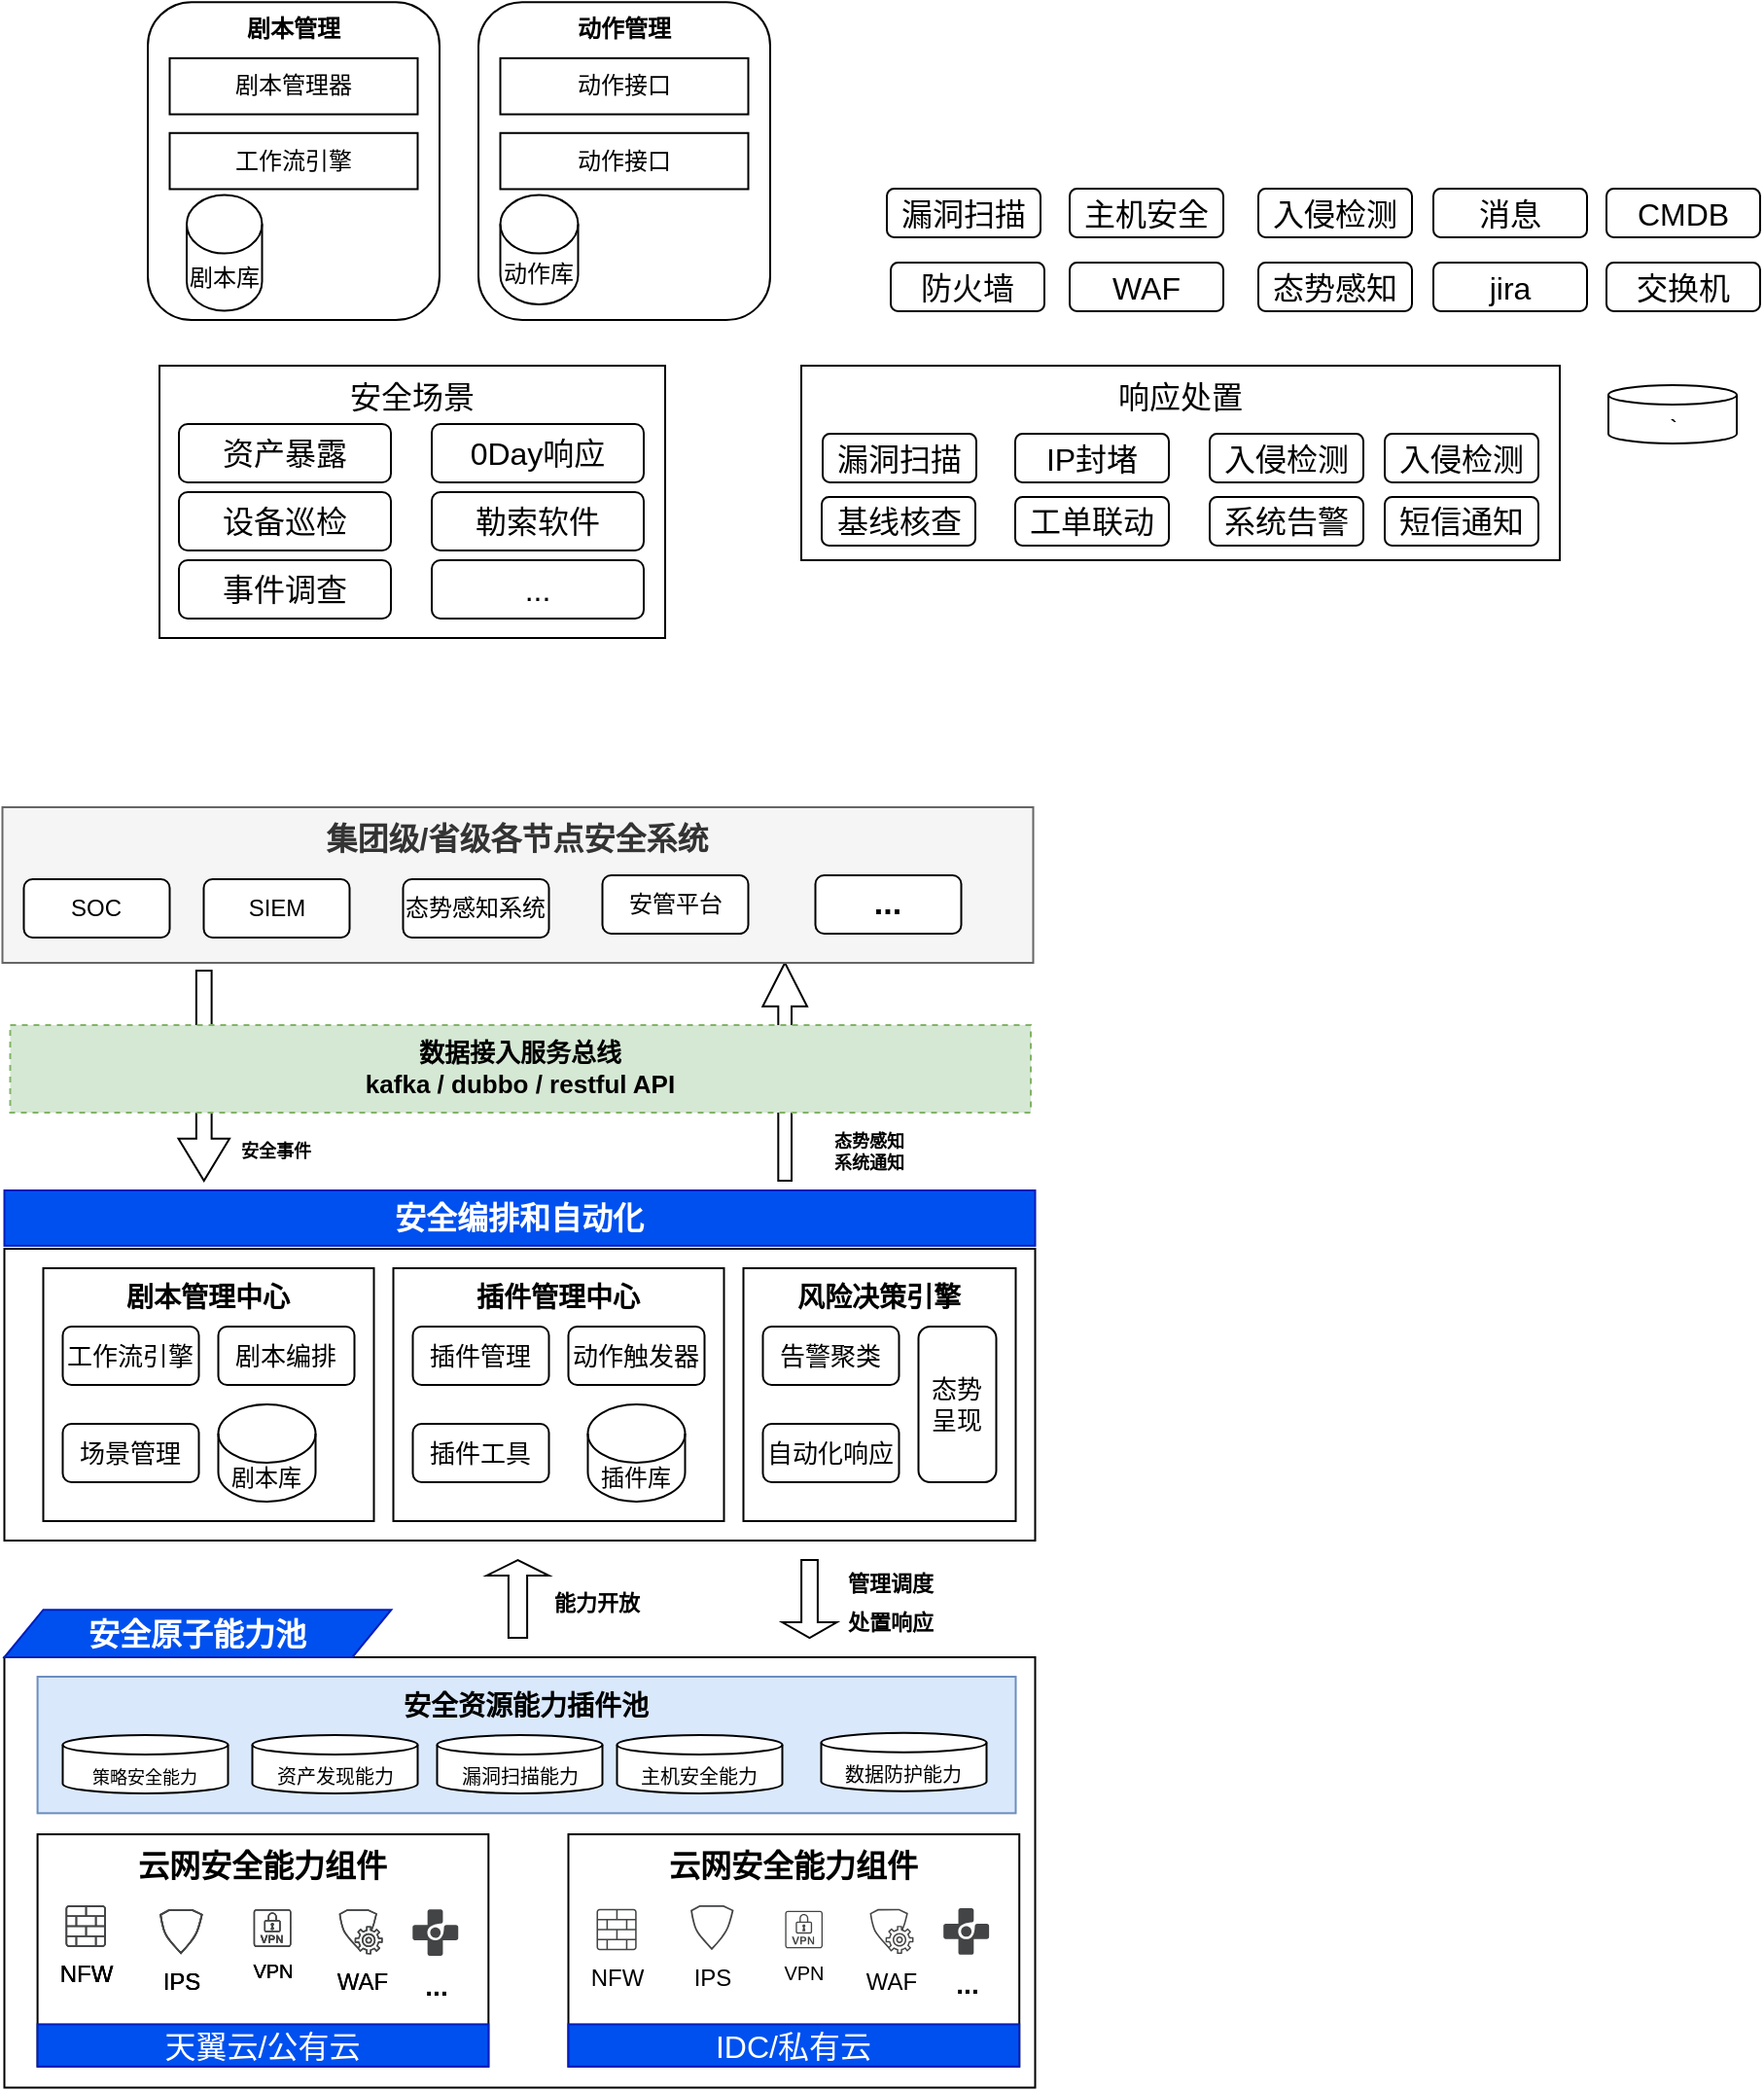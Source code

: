 <mxfile version="14.4.3" type="github">
  <diagram id="lgXi9MjqHc_8DvUxfvyU" name="Page-1">
    <mxGraphModel dx="1422" dy="796" grid="0" gridSize="10" guides="1" tooltips="1" connect="1" arrows="1" fold="1" page="1" pageScale="1" pageWidth="827" pageHeight="1169" math="0" shadow="0">
      <root>
        <mxCell id="0" />
        <mxCell id="1" parent="0" />
        <mxCell id="vRhrMkSg3RcB3QoWlwg8-138" value="" style="shape=singleArrow;direction=north;whiteSpace=wrap;html=1;fontSize=9;" vertex="1" parent="1">
          <mxGeometry x="416.18" y="562" width="22.82" height="112" as="geometry" />
        </mxCell>
        <mxCell id="vRhrMkSg3RcB3QoWlwg8-133" value="" style="shape=singleArrow;direction=south;whiteSpace=wrap;html=1;fontSize=9;" vertex="1" parent="1">
          <mxGeometry x="115.75" y="566" width="26.25" height="108" as="geometry" />
        </mxCell>
        <mxCell id="vRhrMkSg3RcB3QoWlwg8-141" value="数据接入服务总线&lt;br&gt;kafka / dubbo / restful API" style="rounded=0;whiteSpace=wrap;html=1;fontSize=13;align=center;fillColor=#d5e8d4;strokeColor=#82b366;fontStyle=1;verticalAlign=top;dashed=1;" vertex="1" parent="1">
          <mxGeometry x="29.25" y="594" width="524.75" height="45" as="geometry" />
        </mxCell>
        <mxCell id="vRhrMkSg3RcB3QoWlwg8-57" value="" style="rounded=0;whiteSpace=wrap;html=1;fontSize=16;" vertex="1" parent="1">
          <mxGeometry x="26.25" y="919" width="530" height="221.25" as="geometry" />
        </mxCell>
        <mxCell id="vRhrMkSg3RcB3QoWlwg8-110" value="安全资源能力插件池" style="rounded=0;whiteSpace=wrap;html=1;fontSize=14;verticalAlign=top;fontStyle=1;fillColor=#dae8fc;strokeColor=#6c8ebf;" vertex="1" parent="1">
          <mxGeometry x="43.3" y="929" width="502.95" height="70.17" as="geometry" />
        </mxCell>
        <mxCell id="vRhrMkSg3RcB3QoWlwg8-21" value="安全场景" style="rounded=0;whiteSpace=wrap;html=1;fontSize=16;verticalAlign=top;" vertex="1" parent="1">
          <mxGeometry x="106" y="255" width="260" height="140" as="geometry" />
        </mxCell>
        <mxCell id="vRhrMkSg3RcB3QoWlwg8-22" value="事件调查" style="rounded=1;whiteSpace=wrap;html=1;fontSize=16;" vertex="1" parent="1">
          <mxGeometry x="116" y="355" width="109" height="30" as="geometry" />
        </mxCell>
        <mxCell id="vRhrMkSg3RcB3QoWlwg8-23" value="设备巡检" style="rounded=1;whiteSpace=wrap;html=1;fontSize=16;" vertex="1" parent="1">
          <mxGeometry x="116" y="320" width="109" height="30" as="geometry" />
        </mxCell>
        <mxCell id="vRhrMkSg3RcB3QoWlwg8-24" value="资产暴露" style="rounded=1;whiteSpace=wrap;html=1;fontSize=16;" vertex="1" parent="1">
          <mxGeometry x="116" y="285" width="109" height="30" as="geometry" />
        </mxCell>
        <mxCell id="vRhrMkSg3RcB3QoWlwg8-25" value="0Day响应" style="rounded=1;whiteSpace=wrap;html=1;fontSize=16;" vertex="1" parent="1">
          <mxGeometry x="246" y="285" width="109" height="30" as="geometry" />
        </mxCell>
        <mxCell id="vRhrMkSg3RcB3QoWlwg8-26" value="勒索软件" style="rounded=1;whiteSpace=wrap;html=1;fontSize=16;" vertex="1" parent="1">
          <mxGeometry x="246" y="320" width="109" height="30" as="geometry" />
        </mxCell>
        <mxCell id="vRhrMkSg3RcB3QoWlwg8-27" value="..." style="rounded=1;whiteSpace=wrap;html=1;fontSize=16;" vertex="1" parent="1">
          <mxGeometry x="246" y="355" width="109" height="30" as="geometry" />
        </mxCell>
        <mxCell id="vRhrMkSg3RcB3QoWlwg8-28" value="响应处置" style="rounded=0;whiteSpace=wrap;html=1;fontSize=16;verticalAlign=top;" vertex="1" parent="1">
          <mxGeometry x="436" y="255" width="390" height="100" as="geometry" />
        </mxCell>
        <mxCell id="vRhrMkSg3RcB3QoWlwg8-31" value="&lt;font style=&quot;font-size: 9px&quot;&gt;策略安全能力&lt;/font&gt;" style="strokeWidth=1;html=1;shape=mxgraph.flowchart.database;whiteSpace=wrap;fontSize=9;verticalAlign=bottom;" vertex="1" parent="1">
          <mxGeometry x="56.25" y="959" width="85" height="30" as="geometry" />
        </mxCell>
        <mxCell id="vRhrMkSg3RcB3QoWlwg8-32" value="资产发现能力" style="strokeWidth=1;html=1;shape=mxgraph.flowchart.database;whiteSpace=wrap;fontSize=10;verticalAlign=bottom;" vertex="1" parent="1">
          <mxGeometry x="153.75" y="959" width="85" height="30" as="geometry" />
        </mxCell>
        <mxCell id="vRhrMkSg3RcB3QoWlwg8-33" value="漏洞扫描能力" style="strokeWidth=1;html=1;shape=mxgraph.flowchart.database;whiteSpace=wrap;fontSize=10;verticalAlign=bottom;" vertex="1" parent="1">
          <mxGeometry x="248.75" y="959" width="85" height="30" as="geometry" />
        </mxCell>
        <mxCell id="vRhrMkSg3RcB3QoWlwg8-34" value="主机安全能力" style="strokeWidth=1;html=1;shape=mxgraph.flowchart.database;whiteSpace=wrap;fontSize=10;verticalAlign=bottom;" vertex="1" parent="1">
          <mxGeometry x="341.25" y="959.0" width="85" height="30" as="geometry" />
        </mxCell>
        <mxCell id="vRhrMkSg3RcB3QoWlwg8-35" value="数据防护能力" style="strokeWidth=1;html=1;shape=mxgraph.flowchart.database;whiteSpace=wrap;fontSize=10;verticalAlign=bottom;" vertex="1" parent="1">
          <mxGeometry x="446.25" y="957.89" width="85" height="30" as="geometry" />
        </mxCell>
        <mxCell id="vRhrMkSg3RcB3QoWlwg8-36" value="&lt;b style=&quot;font-size: 10px;&quot;&gt;```&lt;/b&gt;" style="strokeWidth=1;html=1;shape=mxgraph.flowchart.database;whiteSpace=wrap;fontSize=10;verticalAlign=bottom;" vertex="1" parent="1">
          <mxGeometry x="851" y="265" width="66" height="30" as="geometry" />
        </mxCell>
        <mxCell id="vRhrMkSg3RcB3QoWlwg8-37" value="漏洞扫描" style="rounded=1;whiteSpace=wrap;html=1;fontSize=16;" vertex="1" parent="1">
          <mxGeometry x="447" y="290" width="79" height="25" as="geometry" />
        </mxCell>
        <mxCell id="vRhrMkSg3RcB3QoWlwg8-38" value="基线核查" style="rounded=1;whiteSpace=wrap;html=1;fontSize=16;" vertex="1" parent="1">
          <mxGeometry x="446.5" y="322.5" width="79" height="25" as="geometry" />
        </mxCell>
        <mxCell id="vRhrMkSg3RcB3QoWlwg8-39" value="IP封堵" style="rounded=1;whiteSpace=wrap;html=1;fontSize=16;" vertex="1" parent="1">
          <mxGeometry x="546" y="290" width="79" height="25" as="geometry" />
        </mxCell>
        <mxCell id="vRhrMkSg3RcB3QoWlwg8-40" value="工单联动" style="rounded=1;whiteSpace=wrap;html=1;fontSize=16;" vertex="1" parent="1">
          <mxGeometry x="546" y="322.5" width="79" height="25" as="geometry" />
        </mxCell>
        <mxCell id="vRhrMkSg3RcB3QoWlwg8-42" value="入侵检测" style="rounded=1;whiteSpace=wrap;html=1;fontSize=16;" vertex="1" parent="1">
          <mxGeometry x="646" y="290" width="79" height="25" as="geometry" />
        </mxCell>
        <mxCell id="vRhrMkSg3RcB3QoWlwg8-43" value="系统告警" style="rounded=1;whiteSpace=wrap;html=1;fontSize=16;" vertex="1" parent="1">
          <mxGeometry x="646" y="322.5" width="79" height="25" as="geometry" />
        </mxCell>
        <mxCell id="vRhrMkSg3RcB3QoWlwg8-44" value="入侵检测" style="rounded=1;whiteSpace=wrap;html=1;fontSize=16;" vertex="1" parent="1">
          <mxGeometry x="736" y="290" width="79" height="25" as="geometry" />
        </mxCell>
        <mxCell id="vRhrMkSg3RcB3QoWlwg8-46" value="漏洞扫描" style="rounded=1;whiteSpace=wrap;html=1;fontSize=16;" vertex="1" parent="1">
          <mxGeometry x="480" y="164" width="79" height="25" as="geometry" />
        </mxCell>
        <mxCell id="vRhrMkSg3RcB3QoWlwg8-47" value="主机安全" style="rounded=1;whiteSpace=wrap;html=1;fontSize=16;" vertex="1" parent="1">
          <mxGeometry x="574" y="164" width="79" height="25" as="geometry" />
        </mxCell>
        <mxCell id="vRhrMkSg3RcB3QoWlwg8-48" value="入侵检测" style="rounded=1;whiteSpace=wrap;html=1;fontSize=16;" vertex="1" parent="1">
          <mxGeometry x="671" y="164" width="79" height="25" as="geometry" />
        </mxCell>
        <mxCell id="vRhrMkSg3RcB3QoWlwg8-49" value="消息" style="rounded=1;whiteSpace=wrap;html=1;fontSize=16;" vertex="1" parent="1">
          <mxGeometry x="761" y="164" width="79" height="25" as="geometry" />
        </mxCell>
        <mxCell id="vRhrMkSg3RcB3QoWlwg8-50" value="CMDB" style="rounded=1;whiteSpace=wrap;html=1;fontSize=16;" vertex="1" parent="1">
          <mxGeometry x="850" y="164" width="79" height="25" as="geometry" />
        </mxCell>
        <mxCell id="vRhrMkSg3RcB3QoWlwg8-51" value="防火墙" style="rounded=1;whiteSpace=wrap;html=1;fontSize=16;" vertex="1" parent="1">
          <mxGeometry x="482" y="202" width="79" height="25" as="geometry" />
        </mxCell>
        <mxCell id="vRhrMkSg3RcB3QoWlwg8-52" value="WAF" style="rounded=1;whiteSpace=wrap;html=1;fontSize=16;" vertex="1" parent="1">
          <mxGeometry x="574" y="202" width="79" height="25" as="geometry" />
        </mxCell>
        <mxCell id="vRhrMkSg3RcB3QoWlwg8-53" value="态势感知" style="rounded=1;whiteSpace=wrap;html=1;fontSize=16;" vertex="1" parent="1">
          <mxGeometry x="671" y="202" width="79" height="25" as="geometry" />
        </mxCell>
        <mxCell id="vRhrMkSg3RcB3QoWlwg8-54" value="jira" style="rounded=1;whiteSpace=wrap;html=1;fontSize=16;" vertex="1" parent="1">
          <mxGeometry x="761" y="202" width="79" height="25" as="geometry" />
        </mxCell>
        <mxCell id="vRhrMkSg3RcB3QoWlwg8-55" value="交换机" style="rounded=1;whiteSpace=wrap;html=1;fontSize=16;" vertex="1" parent="1">
          <mxGeometry x="850" y="202" width="79" height="25" as="geometry" />
        </mxCell>
        <mxCell id="vRhrMkSg3RcB3QoWlwg8-56" value="短信通知" style="rounded=1;whiteSpace=wrap;html=1;fontSize=16;" vertex="1" parent="1">
          <mxGeometry x="736" y="322.5" width="79" height="25" as="geometry" />
        </mxCell>
        <mxCell id="vRhrMkSg3RcB3QoWlwg8-58" value="安全原子能力池" style="shape=parallelogram;perimeter=parallelogramPerimeter;whiteSpace=wrap;html=1;fixedSize=1;fontSize=16;fillColor=#0050ef;strokeColor=#001DBC;fontColor=#ffffff;fontStyle=1" vertex="1" parent="1">
          <mxGeometry x="26.25" y="894.58" width="198.936" height="24.418" as="geometry" />
        </mxCell>
        <mxCell id="vRhrMkSg3RcB3QoWlwg8-72" value="" style="group" vertex="1" connectable="0" parent="1">
          <mxGeometry x="43.3" y="999.17" width="309.148" height="130.228" as="geometry" />
        </mxCell>
        <mxCell id="vRhrMkSg3RcB3QoWlwg8-97" value="" style="group" vertex="1" connectable="0" parent="vRhrMkSg3RcB3QoWlwg8-72">
          <mxGeometry y="10.852" width="231.861" height="119.375" as="geometry" />
        </mxCell>
        <mxCell id="vRhrMkSg3RcB3QoWlwg8-65" value="&lt;b&gt;云网安全能力组件&lt;/b&gt;" style="rounded=0;whiteSpace=wrap;html=1;fontSize=16;verticalAlign=top;" vertex="1" parent="vRhrMkSg3RcB3QoWlwg8-97">
          <mxGeometry width="231.861" height="119.375" as="geometry" />
        </mxCell>
        <mxCell id="vRhrMkSg3RcB3QoWlwg8-71" value="天翼云/公有云" style="rounded=0;whiteSpace=wrap;html=1;fontSize=16;fillColor=#0050ef;strokeColor=#001DBC;fontColor=#ffffff;" vertex="1" parent="vRhrMkSg3RcB3QoWlwg8-97">
          <mxGeometry y="97.671" width="231.861" height="21.705" as="geometry" />
        </mxCell>
        <mxCell id="vRhrMkSg3RcB3QoWlwg8-81" value="VPN" style="pointerEvents=1;shadow=0;dashed=0;html=1;strokeColor=none;fillColor=#434445;aspect=fixed;labelPosition=center;verticalLabelPosition=bottom;verticalAlign=top;align=center;outlineConnect=0;shape=mxgraph.vvd.vpn;fontSize=10;" vertex="1" parent="vRhrMkSg3RcB3QoWlwg8-97">
          <mxGeometry x="111.1" y="38.543" width="19.308" height="19.308" as="geometry" />
        </mxCell>
        <mxCell id="vRhrMkSg3RcB3QoWlwg8-85" value="WAF" style="pointerEvents=1;shadow=0;dashed=0;html=1;strokeColor=none;fillColor=#434445;aspect=fixed;labelPosition=center;verticalLabelPosition=bottom;verticalAlign=top;align=center;outlineConnect=0;shape=mxgraph.vvd.protection_group_config;fontSize=12;" vertex="1" parent="vRhrMkSg3RcB3QoWlwg8-97">
          <mxGeometry x="155.009" y="38.543" width="22.474" height="23.169" as="geometry" />
        </mxCell>
        <mxCell id="vRhrMkSg3RcB3QoWlwg8-91" value="IPS" style="pointerEvents=1;shadow=0;dashed=0;html=1;strokeColor=none;fillColor=#434445;aspect=fixed;labelPosition=center;verticalLabelPosition=bottom;verticalAlign=top;align=center;outlineConnect=0;shape=mxgraph.vvd.protection_group;fontSize=12;" vertex="1" parent="vRhrMkSg3RcB3QoWlwg8-97">
          <mxGeometry x="62.796" y="38.547" width="22.242" height="23.169" as="geometry" />
        </mxCell>
        <mxCell id="vRhrMkSg3RcB3QoWlwg8-90" value="NFW" style="pointerEvents=1;shadow=0;dashed=0;html=1;strokeColor=none;fillColor=#434445;aspect=fixed;labelPosition=center;verticalLabelPosition=bottom;verticalAlign=top;align=center;outlineConnect=0;shape=mxgraph.vvd.logical_firewall;fontSize=12;" vertex="1" parent="vRhrMkSg3RcB3QoWlwg8-97">
          <mxGeometry x="14.491" y="36.617" width="20.605" height="21.238" as="geometry" />
        </mxCell>
        <mxCell id="vRhrMkSg3RcB3QoWlwg8-96" value="&lt;b&gt;&lt;font style=&quot;font-size: 14px&quot;&gt;...&lt;/font&gt;&lt;/b&gt;" style="pointerEvents=1;shadow=0;dashed=0;html=1;strokeColor=none;fillColor=#434445;aspect=fixed;labelPosition=center;verticalLabelPosition=bottom;verticalAlign=top;align=center;outlineConnect=0;shape=mxgraph.vvd.volumes_agent;fontSize=12;" vertex="1" parent="vRhrMkSg3RcB3QoWlwg8-97">
          <mxGeometry x="192.85" y="38.543" width="23.463" height="23.941" as="geometry" />
        </mxCell>
        <mxCell id="vRhrMkSg3RcB3QoWlwg8-111" value="NFW" style="pointerEvents=1;shadow=0;dashed=0;html=1;strokeColor=none;fillColor=#434445;aspect=fixed;labelPosition=center;verticalLabelPosition=bottom;verticalAlign=top;align=center;outlineConnect=0;shape=mxgraph.vvd.logical_firewall;fontSize=12;" vertex="1" parent="vRhrMkSg3RcB3QoWlwg8-97">
          <mxGeometry x="14.491" y="36.617" width="20.605" height="21.238" as="geometry" />
        </mxCell>
        <mxCell id="vRhrMkSg3RcB3QoWlwg8-112" value="IPS" style="pointerEvents=1;shadow=0;dashed=0;html=1;strokeColor=none;fillColor=#434445;aspect=fixed;labelPosition=center;verticalLabelPosition=bottom;verticalAlign=top;align=center;outlineConnect=0;shape=mxgraph.vvd.protection_group;fontSize=12;" vertex="1" parent="vRhrMkSg3RcB3QoWlwg8-97">
          <mxGeometry x="62.796" y="38.547" width="22.242" height="23.169" as="geometry" />
        </mxCell>
        <mxCell id="vRhrMkSg3RcB3QoWlwg8-113" value="VPN" style="pointerEvents=1;shadow=0;dashed=0;html=1;strokeColor=none;fillColor=#434445;aspect=fixed;labelPosition=center;verticalLabelPosition=bottom;verticalAlign=top;align=center;outlineConnect=0;shape=mxgraph.vvd.vpn;fontSize=10;" vertex="1" parent="vRhrMkSg3RcB3QoWlwg8-97">
          <mxGeometry x="111.1" y="38.543" width="19.308" height="19.308" as="geometry" />
        </mxCell>
        <mxCell id="vRhrMkSg3RcB3QoWlwg8-114" value="NFW" style="pointerEvents=1;shadow=0;dashed=0;html=1;strokeColor=none;fillColor=#434445;aspect=fixed;labelPosition=center;verticalLabelPosition=bottom;verticalAlign=top;align=center;outlineConnect=0;shape=mxgraph.vvd.logical_firewall;fontSize=12;" vertex="1" parent="vRhrMkSg3RcB3QoWlwg8-97">
          <mxGeometry x="14.491" y="36.617" width="20.605" height="21.238" as="geometry" />
        </mxCell>
        <mxCell id="vRhrMkSg3RcB3QoWlwg8-115" value="IPS" style="pointerEvents=1;shadow=0;dashed=0;html=1;strokeColor=none;fillColor=#434445;aspect=fixed;labelPosition=center;verticalLabelPosition=bottom;verticalAlign=top;align=center;outlineConnect=0;shape=mxgraph.vvd.protection_group;fontSize=12;" vertex="1" parent="vRhrMkSg3RcB3QoWlwg8-97">
          <mxGeometry x="62.796" y="38.547" width="22.242" height="23.169" as="geometry" />
        </mxCell>
        <mxCell id="vRhrMkSg3RcB3QoWlwg8-116" value="VPN" style="pointerEvents=1;shadow=0;dashed=0;html=1;strokeColor=none;fillColor=#434445;aspect=fixed;labelPosition=center;verticalLabelPosition=bottom;verticalAlign=top;align=center;outlineConnect=0;shape=mxgraph.vvd.vpn;fontSize=10;" vertex="1" parent="vRhrMkSg3RcB3QoWlwg8-97">
          <mxGeometry x="111.1" y="38.543" width="19.308" height="19.308" as="geometry" />
        </mxCell>
        <mxCell id="vRhrMkSg3RcB3QoWlwg8-117" value="WAF" style="pointerEvents=1;shadow=0;dashed=0;html=1;strokeColor=none;fillColor=#434445;aspect=fixed;labelPosition=center;verticalLabelPosition=bottom;verticalAlign=top;align=center;outlineConnect=0;shape=mxgraph.vvd.protection_group_config;fontSize=12;" vertex="1" parent="vRhrMkSg3RcB3QoWlwg8-97">
          <mxGeometry x="155.009" y="38.543" width="22.474" height="23.169" as="geometry" />
        </mxCell>
        <mxCell id="vRhrMkSg3RcB3QoWlwg8-99" value="" style="group;fontStyle=1" vertex="1" connectable="0" parent="1">
          <mxGeometry x="316.248" y="1010.022" width="231.861" height="119.375" as="geometry" />
        </mxCell>
        <mxCell id="vRhrMkSg3RcB3QoWlwg8-100" value="&lt;b&gt;云网安全能力组件&lt;/b&gt;" style="rounded=0;whiteSpace=wrap;html=1;fontSize=16;verticalAlign=top;" vertex="1" parent="vRhrMkSg3RcB3QoWlwg8-99">
          <mxGeometry width="231.861" height="119.375" as="geometry" />
        </mxCell>
        <mxCell id="vRhrMkSg3RcB3QoWlwg8-101" value="IDC/私有云" style="rounded=0;whiteSpace=wrap;html=1;fontSize=16;fillColor=#0050ef;strokeColor=#001DBC;fontColor=#ffffff;" vertex="1" parent="vRhrMkSg3RcB3QoWlwg8-99">
          <mxGeometry y="97.671" width="231.861" height="21.705" as="geometry" />
        </mxCell>
        <mxCell id="vRhrMkSg3RcB3QoWlwg8-102" value="VPN" style="pointerEvents=1;shadow=0;dashed=0;html=1;strokeColor=none;fillColor=#434445;aspect=fixed;labelPosition=center;verticalLabelPosition=bottom;verticalAlign=top;align=center;outlineConnect=0;shape=mxgraph.vvd.vpn;fontSize=10;" vertex="1" parent="vRhrMkSg3RcB3QoWlwg8-99">
          <mxGeometry x="111.45" y="39.313" width="19.308" height="19.308" as="geometry" />
        </mxCell>
        <mxCell id="vRhrMkSg3RcB3QoWlwg8-103" value="WAF" style="pointerEvents=1;shadow=0;dashed=0;html=1;strokeColor=none;fillColor=#434445;aspect=fixed;labelPosition=center;verticalLabelPosition=bottom;verticalAlign=top;align=center;outlineConnect=0;shape=mxgraph.vvd.protection_group_config;fontSize=12;" vertex="1" parent="vRhrMkSg3RcB3QoWlwg8-99">
          <mxGeometry x="155.009" y="38.343" width="22.474" height="23.169" as="geometry" />
        </mxCell>
        <mxCell id="vRhrMkSg3RcB3QoWlwg8-104" value="IPS" style="pointerEvents=1;shadow=0;dashed=0;html=1;strokeColor=none;fillColor=#434445;aspect=fixed;labelPosition=center;verticalLabelPosition=bottom;verticalAlign=top;align=center;outlineConnect=0;shape=mxgraph.vvd.protection_group;fontSize=12;" vertex="1" parent="vRhrMkSg3RcB3QoWlwg8-99">
          <mxGeometry x="62.796" y="36.417" width="22.242" height="23.169" as="geometry" />
        </mxCell>
        <mxCell id="vRhrMkSg3RcB3QoWlwg8-105" value="NFW" style="pointerEvents=1;shadow=0;dashed=0;html=1;strokeColor=none;fillColor=#434445;aspect=fixed;labelPosition=center;verticalLabelPosition=bottom;verticalAlign=top;align=center;outlineConnect=0;shape=mxgraph.vvd.logical_firewall;fontSize=12;" vertex="1" parent="vRhrMkSg3RcB3QoWlwg8-99">
          <mxGeometry x="14.491" y="38.347" width="20.605" height="21.238" as="geometry" />
        </mxCell>
        <mxCell id="vRhrMkSg3RcB3QoWlwg8-106" value="&lt;b&gt;&lt;font style=&quot;font-size: 14px&quot;&gt;...&lt;/font&gt;&lt;/b&gt;" style="pointerEvents=1;shadow=0;dashed=0;html=1;strokeColor=none;fillColor=#434445;aspect=fixed;labelPosition=center;verticalLabelPosition=bottom;verticalAlign=top;align=center;outlineConnect=0;shape=mxgraph.vvd.volumes_agent;fontSize=12;" vertex="1" parent="vRhrMkSg3RcB3QoWlwg8-99">
          <mxGeometry x="192.85" y="37.953" width="23.463" height="23.941" as="geometry" />
        </mxCell>
        <mxCell id="vRhrMkSg3RcB3QoWlwg8-5" value="剧本管理" style="rounded=1;whiteSpace=wrap;html=1;verticalAlign=top;fontStyle=1" vertex="1" parent="1">
          <mxGeometry x="100" y="68.077" width="150" height="163.462" as="geometry" />
        </mxCell>
        <mxCell id="vRhrMkSg3RcB3QoWlwg8-6" value="剧本管理器" style="rounded=0;whiteSpace=wrap;html=1;" vertex="1" parent="1">
          <mxGeometry x="111.25" y="96.923" width="127.5" height="28.846" as="geometry" />
        </mxCell>
        <mxCell id="vRhrMkSg3RcB3QoWlwg8-7" value="工作流引擎" style="rounded=0;whiteSpace=wrap;html=1;" vertex="1" parent="1">
          <mxGeometry x="111.25" y="135.385" width="127.5" height="28.846" as="geometry" />
        </mxCell>
        <mxCell id="vRhrMkSg3RcB3QoWlwg8-15" value="剧本库" style="shape=cylinder3;whiteSpace=wrap;html=1;boundedLbl=1;backgroundOutline=1;size=15;" vertex="1" parent="1">
          <mxGeometry x="120" y="167.31" width="38.75" height="59.42" as="geometry" />
        </mxCell>
        <mxCell id="vRhrMkSg3RcB3QoWlwg8-16" value="动作管理" style="rounded=1;whiteSpace=wrap;html=1;verticalAlign=top;fontStyle=1" vertex="1" parent="1">
          <mxGeometry x="270" y="68.077" width="150" height="163.462" as="geometry" />
        </mxCell>
        <mxCell id="vRhrMkSg3RcB3QoWlwg8-18" value="动作接口" style="rounded=0;whiteSpace=wrap;html=1;" vertex="1" parent="1">
          <mxGeometry x="281.25" y="135.385" width="127.5" height="28.846" as="geometry" />
        </mxCell>
        <mxCell id="vRhrMkSg3RcB3QoWlwg8-19" value="动作库" style="shape=cylinder3;whiteSpace=wrap;html=1;boundedLbl=1;backgroundOutline=1;size=15;" vertex="1" parent="1">
          <mxGeometry x="281.25" y="167.31" width="40" height="56.15" as="geometry" />
        </mxCell>
        <mxCell id="vRhrMkSg3RcB3QoWlwg8-20" value="动作接口" style="rounded=0;whiteSpace=wrap;html=1;" vertex="1" parent="1">
          <mxGeometry x="281.25" y="96.923" width="127.5" height="28.846" as="geometry" />
        </mxCell>
        <mxCell id="vRhrMkSg3RcB3QoWlwg8-120" value="&lt;span style=&quot;font-size: 16px;&quot;&gt;集团级/省级各节点安全系统&lt;/span&gt;" style="rounded=0;whiteSpace=wrap;html=1;fillColor=#f5f5f5;strokeColor=#666666;fontColor=#333333;verticalAlign=top;fontSize=16;fontStyle=1" vertex="1" parent="1">
          <mxGeometry x="25.25" y="482" width="530" height="80" as="geometry" />
        </mxCell>
        <mxCell id="vRhrMkSg3RcB3QoWlwg8-123" value="" style="shape=singleArrow;direction=south;whiteSpace=wrap;html=1;fontSize=9;" vertex="1" parent="1">
          <mxGeometry x="426.25" y="869" width="28" height="40" as="geometry" />
        </mxCell>
        <mxCell id="vRhrMkSg3RcB3QoWlwg8-129" value="" style="shape=singleArrow;direction=north;whiteSpace=wrap;html=1;fontSize=9;" vertex="1" parent="1">
          <mxGeometry x="274.25" y="869" width="32" height="40" as="geometry" />
        </mxCell>
        <mxCell id="vRhrMkSg3RcB3QoWlwg8-64" value="&lt;font style=&quot;font-size: 11px&quot;&gt;管理调度&lt;br&gt;处置响应&lt;/font&gt;" style="text;html=1;strokeColor=none;fillColor=none;align=center;verticalAlign=middle;whiteSpace=wrap;rounded=0;fontSize=16;fontStyle=1" vertex="1" parent="1">
          <mxGeometry x="443.25" y="879" width="78" height="20" as="geometry" />
        </mxCell>
        <mxCell id="vRhrMkSg3RcB3QoWlwg8-130" value="" style="group" vertex="1" connectable="0" parent="1">
          <mxGeometry x="26.25" y="679" width="550" height="180" as="geometry" />
        </mxCell>
        <mxCell id="vRhrMkSg3RcB3QoWlwg8-2" value="" style="rounded=0;whiteSpace=wrap;html=1;" vertex="1" parent="vRhrMkSg3RcB3QoWlwg8-130">
          <mxGeometry y="30" width="530" height="150" as="geometry" />
        </mxCell>
        <mxCell id="vRhrMkSg3RcB3QoWlwg8-3" value="&lt;b&gt;安全编排和自动化&lt;/b&gt;" style="rounded=0;whiteSpace=wrap;html=1;fillColor=#0050ef;strokeColor=#001DBC;fontColor=#ffffff;fontSize=16;" vertex="1" parent="vRhrMkSg3RcB3QoWlwg8-130">
          <mxGeometry width="530" height="28.46" as="geometry" />
        </mxCell>
        <mxCell id="vRhrMkSg3RcB3QoWlwg8-153" value="剧本管理中心" style="rounded=0;whiteSpace=wrap;html=1;fontSize=14;align=center;verticalAlign=top;fontStyle=1" vertex="1" parent="vRhrMkSg3RcB3QoWlwg8-130">
          <mxGeometry x="20" y="40" width="170" height="130" as="geometry" />
        </mxCell>
        <mxCell id="vRhrMkSg3RcB3QoWlwg8-154" value="工作流引擎" style="rounded=1;whiteSpace=wrap;html=1;fontSize=13;" vertex="1" parent="vRhrMkSg3RcB3QoWlwg8-130">
          <mxGeometry x="30" y="70" width="70" height="30" as="geometry" />
        </mxCell>
        <mxCell id="vRhrMkSg3RcB3QoWlwg8-155" value="剧本编排" style="rounded=1;whiteSpace=wrap;html=1;fontSize=13;" vertex="1" parent="vRhrMkSg3RcB3QoWlwg8-130">
          <mxGeometry x="110" y="70" width="70" height="30" as="geometry" />
        </mxCell>
        <mxCell id="vRhrMkSg3RcB3QoWlwg8-156" value="剧本库" style="shape=cylinder3;whiteSpace=wrap;html=1;boundedLbl=1;backgroundOutline=1;size=15;" vertex="1" parent="vRhrMkSg3RcB3QoWlwg8-130">
          <mxGeometry x="110.0" y="110" width="50" height="50" as="geometry" />
        </mxCell>
        <mxCell id="vRhrMkSg3RcB3QoWlwg8-157" value="插件管理中心" style="rounded=0;whiteSpace=wrap;html=1;fontSize=14;align=center;verticalAlign=top;fontStyle=1" vertex="1" parent="vRhrMkSg3RcB3QoWlwg8-130">
          <mxGeometry x="200" y="40" width="170" height="130" as="geometry" />
        </mxCell>
        <mxCell id="vRhrMkSg3RcB3QoWlwg8-158" value="插件管理" style="rounded=1;whiteSpace=wrap;html=1;fontSize=13;" vertex="1" parent="vRhrMkSg3RcB3QoWlwg8-130">
          <mxGeometry x="210" y="70" width="70" height="30" as="geometry" />
        </mxCell>
        <mxCell id="vRhrMkSg3RcB3QoWlwg8-159" value="动作触发器" style="rounded=1;whiteSpace=wrap;html=1;fontSize=13;" vertex="1" parent="vRhrMkSg3RcB3QoWlwg8-130">
          <mxGeometry x="290" y="70" width="70" height="30" as="geometry" />
        </mxCell>
        <mxCell id="vRhrMkSg3RcB3QoWlwg8-162" value="场景管理" style="rounded=1;whiteSpace=wrap;html=1;fontSize=13;" vertex="1" parent="vRhrMkSg3RcB3QoWlwg8-130">
          <mxGeometry x="30" y="120" width="70" height="30" as="geometry" />
        </mxCell>
        <mxCell id="vRhrMkSg3RcB3QoWlwg8-163" value="插件工具" style="rounded=1;whiteSpace=wrap;html=1;fontSize=13;" vertex="1" parent="vRhrMkSg3RcB3QoWlwg8-130">
          <mxGeometry x="210" y="120" width="70" height="30" as="geometry" />
        </mxCell>
        <mxCell id="vRhrMkSg3RcB3QoWlwg8-164" value="插件库" style="shape=cylinder3;whiteSpace=wrap;html=1;boundedLbl=1;backgroundOutline=1;size=15;" vertex="1" parent="vRhrMkSg3RcB3QoWlwg8-130">
          <mxGeometry x="300" y="110" width="50" height="50" as="geometry" />
        </mxCell>
        <mxCell id="vRhrMkSg3RcB3QoWlwg8-165" value="风险决策引擎" style="rounded=0;whiteSpace=wrap;html=1;fontSize=14;align=center;verticalAlign=top;fontStyle=1" vertex="1" parent="vRhrMkSg3RcB3QoWlwg8-130">
          <mxGeometry x="380" y="40" width="140" height="130" as="geometry" />
        </mxCell>
        <mxCell id="vRhrMkSg3RcB3QoWlwg8-166" value="告警聚类" style="rounded=1;whiteSpace=wrap;html=1;fontSize=13;" vertex="1" parent="vRhrMkSg3RcB3QoWlwg8-130">
          <mxGeometry x="390" y="70" width="70" height="30" as="geometry" />
        </mxCell>
        <mxCell id="vRhrMkSg3RcB3QoWlwg8-167" value="自动化响应" style="rounded=1;whiteSpace=wrap;html=1;fontSize=13;" vertex="1" parent="vRhrMkSg3RcB3QoWlwg8-130">
          <mxGeometry x="390" y="120" width="70" height="30" as="geometry" />
        </mxCell>
        <mxCell id="vRhrMkSg3RcB3QoWlwg8-168" value="态势呈现" style="rounded=1;whiteSpace=wrap;html=1;fontSize=13;" vertex="1" parent="vRhrMkSg3RcB3QoWlwg8-130">
          <mxGeometry x="470" y="70" width="40" height="80" as="geometry" />
        </mxCell>
        <mxCell id="vRhrMkSg3RcB3QoWlwg8-131" value="&lt;span style=&quot;font-size: 11px&quot;&gt;能力开放&lt;/span&gt;" style="text;html=1;strokeColor=none;fillColor=none;align=center;verticalAlign=middle;whiteSpace=wrap;rounded=0;fontSize=16;fontStyle=1" vertex="1" parent="1">
          <mxGeometry x="292.25" y="879" width="78" height="20" as="geometry" />
        </mxCell>
        <mxCell id="vRhrMkSg3RcB3QoWlwg8-134" value="安全事件" style="text;html=1;strokeColor=none;fillColor=none;align=center;verticalAlign=middle;whiteSpace=wrap;rounded=0;dashed=1;fontSize=9;fontStyle=1" vertex="1" parent="1">
          <mxGeometry x="136.25" y="649" width="60" height="20" as="geometry" />
        </mxCell>
        <mxCell id="vRhrMkSg3RcB3QoWlwg8-139" value="态势感知&lt;br&gt;系统通知" style="text;html=1;strokeColor=none;fillColor=none;align=center;verticalAlign=middle;whiteSpace=wrap;rounded=0;dashed=1;fontSize=9;fontStyle=1" vertex="1" parent="1">
          <mxGeometry x="441.25" y="649" width="60" height="20" as="geometry" />
        </mxCell>
        <mxCell id="vRhrMkSg3RcB3QoWlwg8-145" value="SOC" style="rounded=1;whiteSpace=wrap;html=1;fontSize=12;align=center;" vertex="1" parent="1">
          <mxGeometry x="36.25" y="519" width="75" height="30" as="geometry" />
        </mxCell>
        <mxCell id="vRhrMkSg3RcB3QoWlwg8-146" value="SIEM" style="rounded=1;whiteSpace=wrap;html=1;fontSize=12;align=center;" vertex="1" parent="1">
          <mxGeometry x="128.75" y="519" width="75" height="30" as="geometry" />
        </mxCell>
        <mxCell id="vRhrMkSg3RcB3QoWlwg8-147" value="态势感知系统" style="rounded=1;whiteSpace=wrap;html=1;fontSize=12;align=center;" vertex="1" parent="1">
          <mxGeometry x="231.25" y="519" width="75" height="30" as="geometry" />
        </mxCell>
        <mxCell id="vRhrMkSg3RcB3QoWlwg8-148" value="&lt;b&gt;&lt;font style=&quot;font-size: 17px&quot;&gt;...&lt;/font&gt;&lt;/b&gt;" style="rounded=1;whiteSpace=wrap;html=1;fontSize=12;align=center;" vertex="1" parent="1">
          <mxGeometry x="443.25" y="517" width="75" height="30" as="geometry" />
        </mxCell>
        <mxCell id="vRhrMkSg3RcB3QoWlwg8-149" value="安管平台" style="rounded=1;whiteSpace=wrap;html=1;fontSize=12;align=center;" vertex="1" parent="1">
          <mxGeometry x="333.75" y="517" width="75" height="30" as="geometry" />
        </mxCell>
      </root>
    </mxGraphModel>
  </diagram>
</mxfile>

